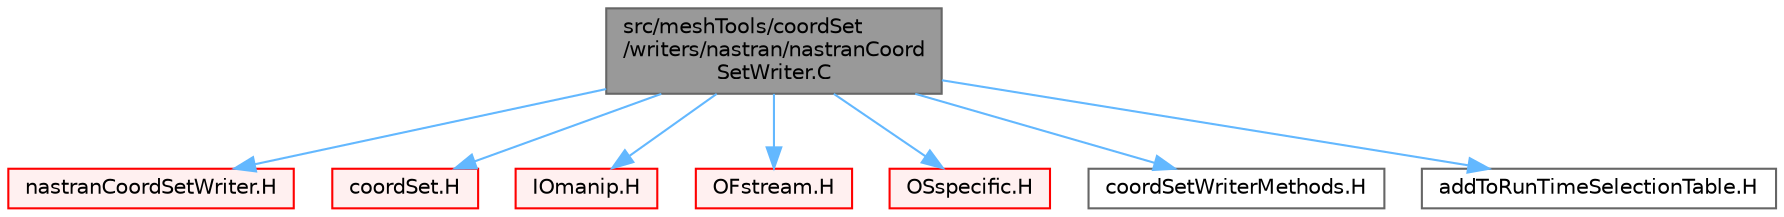 digraph "src/meshTools/coordSet/writers/nastran/nastranCoordSetWriter.C"
{
 // LATEX_PDF_SIZE
  bgcolor="transparent";
  edge [fontname=Helvetica,fontsize=10,labelfontname=Helvetica,labelfontsize=10];
  node [fontname=Helvetica,fontsize=10,shape=box,height=0.2,width=0.4];
  Node1 [id="Node000001",label="src/meshTools/coordSet\l/writers/nastran/nastranCoord\lSetWriter.C",height=0.2,width=0.4,color="gray40", fillcolor="grey60", style="filled", fontcolor="black",tooltip=" "];
  Node1 -> Node2 [id="edge1_Node000001_Node000002",color="steelblue1",style="solid",tooltip=" "];
  Node2 [id="Node000002",label="nastranCoordSetWriter.H",height=0.2,width=0.4,color="red", fillcolor="#FFF0F0", style="filled",URL="$nastranCoordSetWriter_8H.html",tooltip=" "];
  Node1 -> Node4 [id="edge2_Node000001_Node000004",color="steelblue1",style="solid",tooltip=" "];
  Node4 [id="Node000004",label="coordSet.H",height=0.2,width=0.4,color="red", fillcolor="#FFF0F0", style="filled",URL="$coordSet_8H.html",tooltip=" "];
  Node1 -> Node230 [id="edge3_Node000001_Node000230",color="steelblue1",style="solid",tooltip=" "];
  Node230 [id="Node000230",label="IOmanip.H",height=0.2,width=0.4,color="red", fillcolor="#FFF0F0", style="filled",URL="$IOmanip_8H.html",tooltip="Istream and Ostream manipulators taking arguments."];
  Node1 -> Node231 [id="edge4_Node000001_Node000231",color="steelblue1",style="solid",tooltip=" "];
  Node231 [id="Node000231",label="OFstream.H",height=0.2,width=0.4,color="red", fillcolor="#FFF0F0", style="filled",URL="$OFstream_8H.html",tooltip=" "];
  Node1 -> Node234 [id="edge5_Node000001_Node000234",color="steelblue1",style="solid",tooltip=" "];
  Node234 [id="Node000234",label="OSspecific.H",height=0.2,width=0.4,color="red", fillcolor="#FFF0F0", style="filled",URL="$OSspecific_8H.html",tooltip="Functions used by OpenFOAM that are specific to POSIX compliant operating systems and need to be repl..."];
  Node1 -> Node238 [id="edge6_Node000001_Node000238",color="steelblue1",style="solid",tooltip=" "];
  Node238 [id="Node000238",label="coordSetWriterMethods.H",height=0.2,width=0.4,color="grey40", fillcolor="white", style="filled",URL="$coordSetWriterMethods_8H.html",tooltip="Convenience macros for instantiating coordSetWriter methods."];
  Node1 -> Node239 [id="edge7_Node000001_Node000239",color="steelblue1",style="solid",tooltip=" "];
  Node239 [id="Node000239",label="addToRunTimeSelectionTable.H",height=0.2,width=0.4,color="grey40", fillcolor="white", style="filled",URL="$addToRunTimeSelectionTable_8H.html",tooltip="Macros for easy insertion into run-time selection tables."];
}

